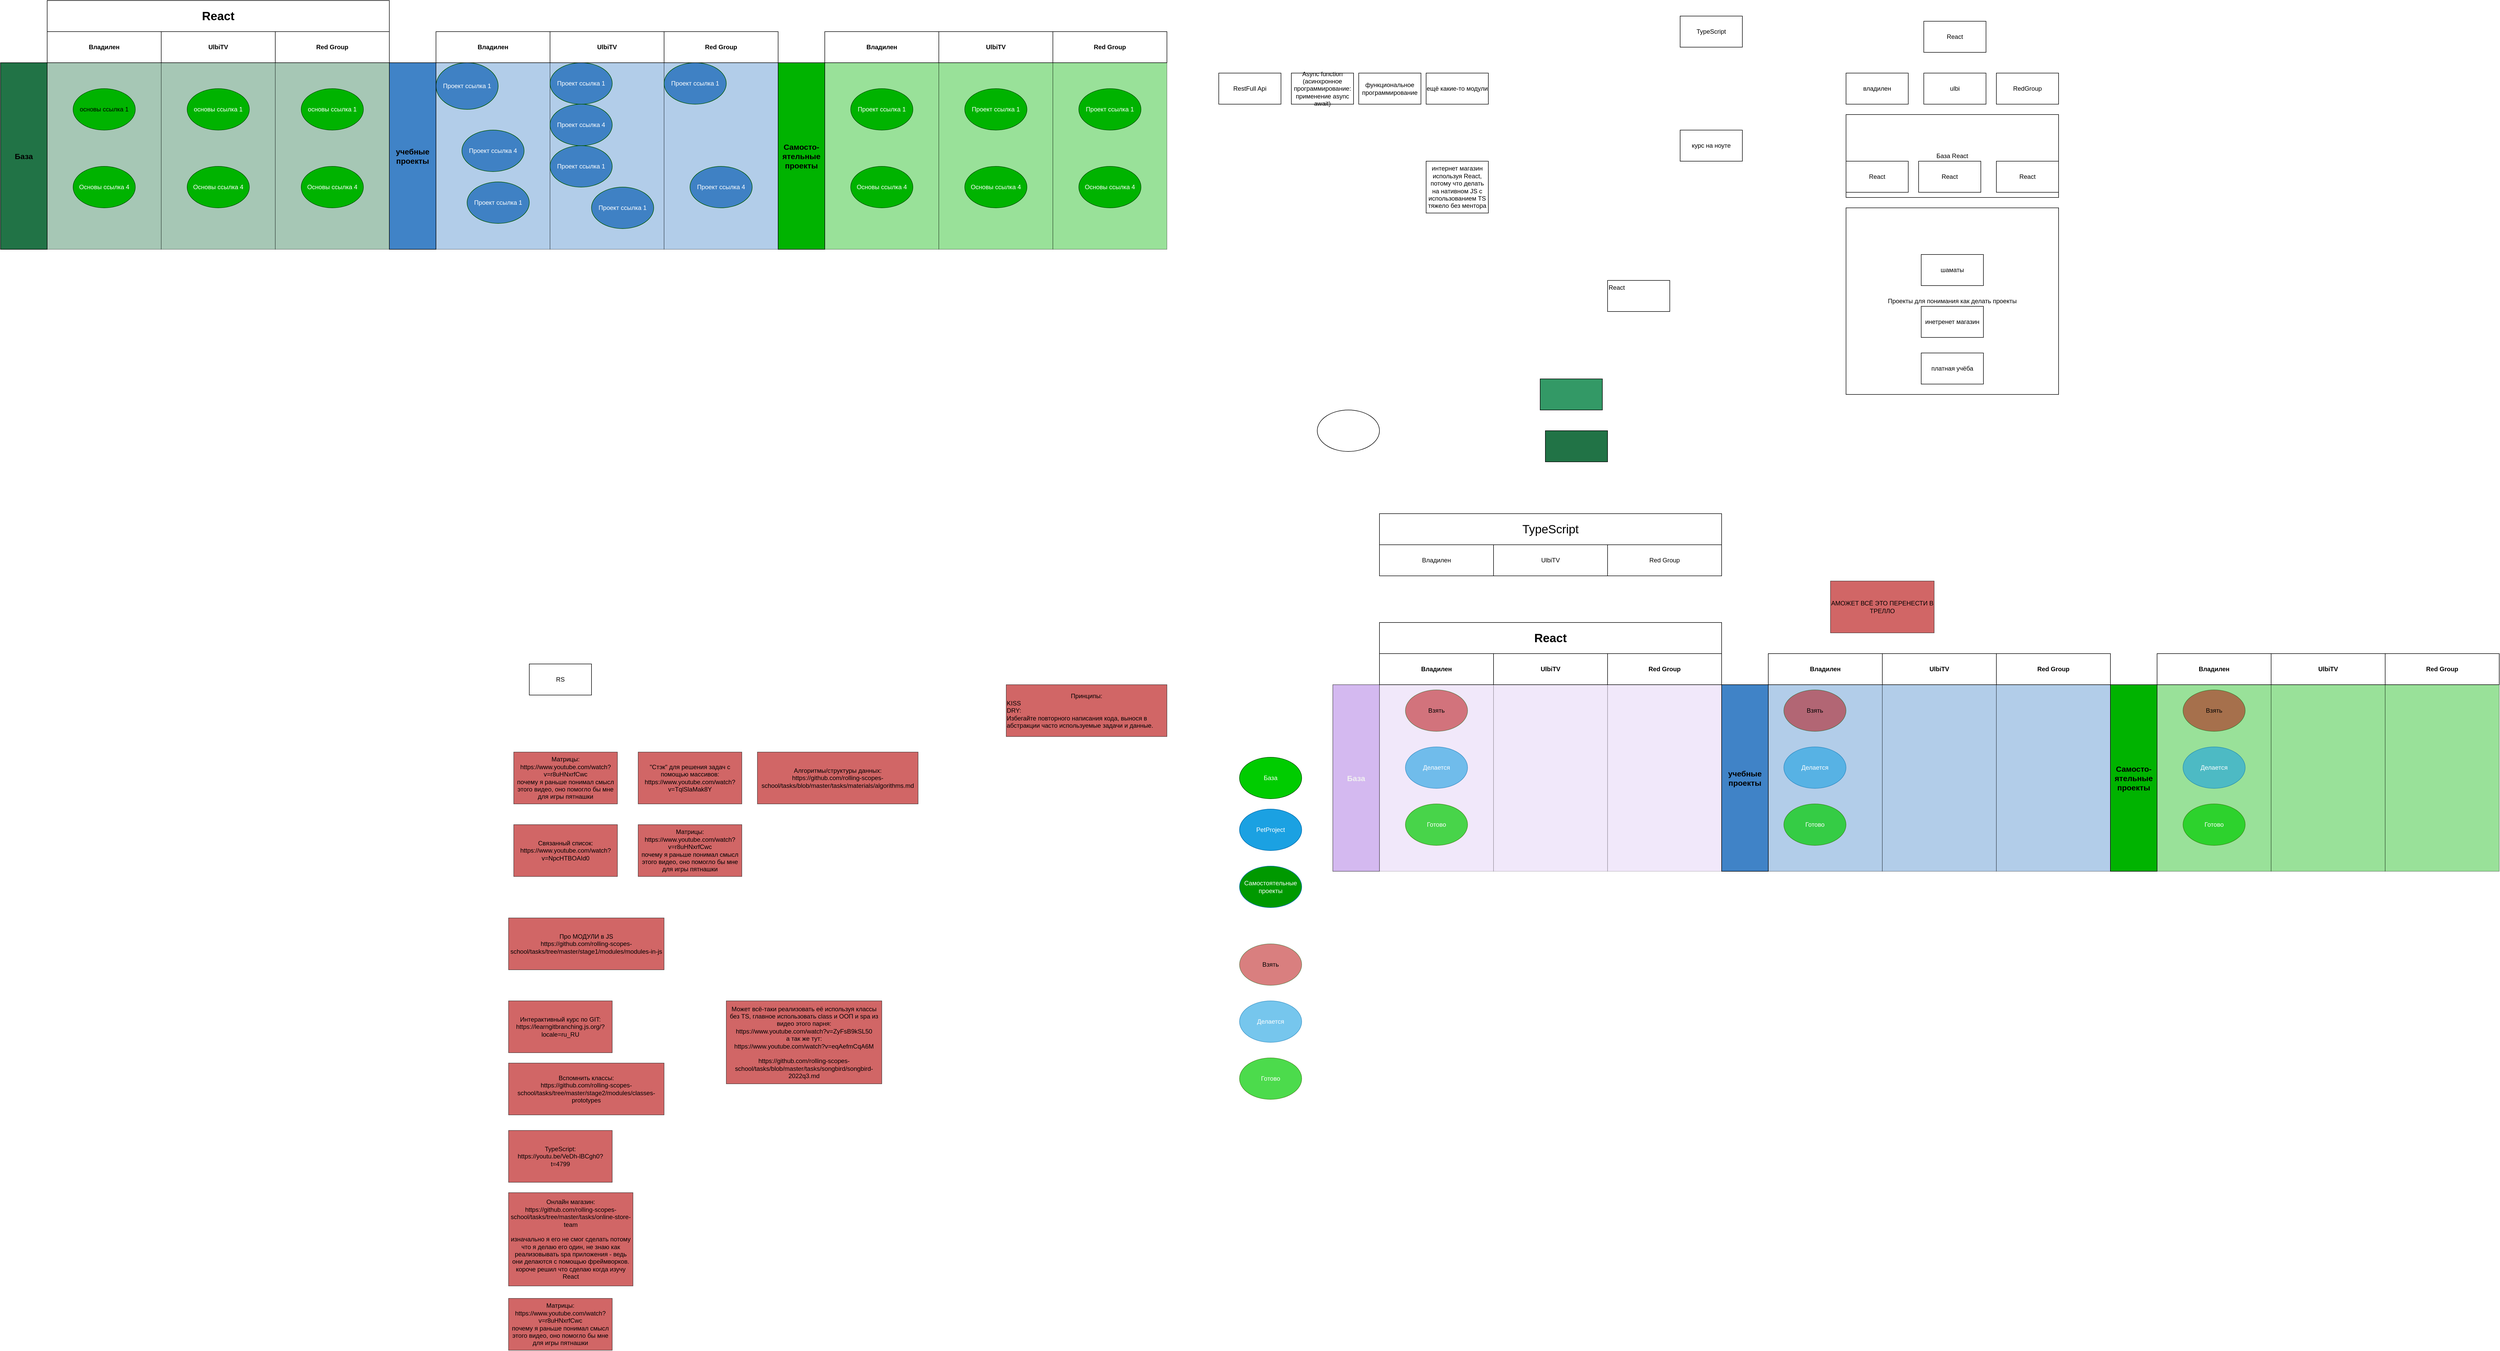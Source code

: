 <mxfile version="20.8.5" type="github">
  <diagram id="W9Xt5XEyKN8XwIll5JyS" name="Страница 1">
    <mxGraphModel dx="4987" dy="611" grid="1" gridSize="10" guides="1" tooltips="1" connect="1" arrows="1" fold="1" page="1" pageScale="1" pageWidth="1920" pageHeight="1200" math="0" shadow="0">
      <root>
        <mxCell id="0" />
        <mxCell id="1" parent="0" />
        <mxCell id="x8_QpwaPXt0khP7ydsKo-22" value="Проекты для понимания как делать проекты" style="rounded=0;whiteSpace=wrap;html=1;" parent="1" vertex="1">
          <mxGeometry x="1250" y="460" width="410" height="360" as="geometry" />
        </mxCell>
        <mxCell id="x8_QpwaPXt0khP7ydsKo-19" value="База React" style="rounded=0;whiteSpace=wrap;html=1;" parent="1" vertex="1">
          <mxGeometry x="1250" y="280" width="410" height="160" as="geometry" />
        </mxCell>
        <mxCell id="x8_QpwaPXt0khP7ydsKo-1" value="RS" style="rounded=0;whiteSpace=wrap;html=1;" parent="1" vertex="1">
          <mxGeometry x="-1290" y="1340" width="120" height="60" as="geometry" />
        </mxCell>
        <mxCell id="x8_QpwaPXt0khP7ydsKo-2" value="TypeScript" style="rounded=0;whiteSpace=wrap;html=1;" parent="1" vertex="1">
          <mxGeometry x="930" y="90" width="120" height="60" as="geometry" />
        </mxCell>
        <mxCell id="x8_QpwaPXt0khP7ydsKo-5" value="React" style="rounded=0;whiteSpace=wrap;html=1;" parent="1" vertex="1">
          <mxGeometry x="1400" y="100" width="120" height="60" as="geometry" />
        </mxCell>
        <mxCell id="x8_QpwaPXt0khP7ydsKo-6" value="ещё какие-то модули" style="rounded=0;whiteSpace=wrap;html=1;" parent="1" vertex="1">
          <mxGeometry x="440" y="200" width="120" height="60" as="geometry" />
        </mxCell>
        <mxCell id="x8_QpwaPXt0khP7ydsKo-7" value="курс на ноуте" style="rounded=0;whiteSpace=wrap;html=1;" parent="1" vertex="1">
          <mxGeometry x="930" y="310" width="120" height="60" as="geometry" />
        </mxCell>
        <mxCell id="x8_QpwaPXt0khP7ydsKo-8" value="владилен" style="rounded=0;whiteSpace=wrap;html=1;" parent="1" vertex="1">
          <mxGeometry x="1250" y="200" width="120" height="60" as="geometry" />
        </mxCell>
        <mxCell id="x8_QpwaPXt0khP7ydsKo-9" value="RedGroup" style="rounded=0;whiteSpace=wrap;html=1;" parent="1" vertex="1">
          <mxGeometry x="1540" y="200" width="120" height="60" as="geometry" />
        </mxCell>
        <mxCell id="x8_QpwaPXt0khP7ydsKo-10" value="ulbi" style="rounded=0;whiteSpace=wrap;html=1;" parent="1" vertex="1">
          <mxGeometry x="1400" y="200" width="120" height="60" as="geometry" />
        </mxCell>
        <mxCell id="x8_QpwaPXt0khP7ydsKo-11" value="React" style="rounded=0;whiteSpace=wrap;html=1;" parent="1" vertex="1">
          <mxGeometry x="1250" y="370" width="120" height="60" as="geometry" />
        </mxCell>
        <mxCell id="x8_QpwaPXt0khP7ydsKo-12" value="шаматы" style="rounded=0;whiteSpace=wrap;html=1;" parent="1" vertex="1">
          <mxGeometry x="1395" y="550" width="120" height="60" as="geometry" />
        </mxCell>
        <mxCell id="x8_QpwaPXt0khP7ydsKo-13" value="инетренет магазин" style="rounded=0;whiteSpace=wrap;html=1;" parent="1" vertex="1">
          <mxGeometry x="1395" y="650" width="120" height="60" as="geometry" />
        </mxCell>
        <mxCell id="x8_QpwaPXt0khP7ydsKo-14" value="платная учёба" style="rounded=0;whiteSpace=wrap;html=1;" parent="1" vertex="1">
          <mxGeometry x="1395" y="740" width="120" height="60" as="geometry" />
        </mxCell>
        <mxCell id="x8_QpwaPXt0khP7ydsKo-15" value="интернет магазин используя React, потому что делать на нативном JS с использованием TS тяжело без ментора" style="rounded=0;whiteSpace=wrap;html=1;" parent="1" vertex="1">
          <mxGeometry x="440" y="370" width="120" height="100" as="geometry" />
        </mxCell>
        <mxCell id="x8_QpwaPXt0khP7ydsKo-16" value="функциональное программирование" style="rounded=0;whiteSpace=wrap;html=1;" parent="1" vertex="1">
          <mxGeometry x="310" y="200" width="120" height="60" as="geometry" />
        </mxCell>
        <mxCell id="x8_QpwaPXt0khP7ydsKo-17" value="Async function (асинхронное программирование: применение async await)" style="rounded=0;whiteSpace=wrap;html=1;" parent="1" vertex="1">
          <mxGeometry x="180" y="200" width="120" height="60" as="geometry" />
        </mxCell>
        <mxCell id="x8_QpwaPXt0khP7ydsKo-18" value="RestFull Api" style="rounded=0;whiteSpace=wrap;html=1;" parent="1" vertex="1">
          <mxGeometry x="40" y="200" width="120" height="60" as="geometry" />
        </mxCell>
        <mxCell id="x8_QpwaPXt0khP7ydsKo-20" value="React" style="rounded=0;whiteSpace=wrap;html=1;" parent="1" vertex="1">
          <mxGeometry x="1390" y="370" width="120" height="60" as="geometry" />
        </mxCell>
        <mxCell id="x8_QpwaPXt0khP7ydsKo-21" value="React" style="rounded=0;whiteSpace=wrap;html=1;" parent="1" vertex="1">
          <mxGeometry x="1540" y="370" width="120" height="60" as="geometry" />
        </mxCell>
        <mxCell id="f_NXWCdZ8Viwp93blawl-1" value="Самостоятельные проекты" style="ellipse;whiteSpace=wrap;html=1;fillColor=#009900;fontColor=#ffffff;strokeColor=#006EAF;rounded=0;" parent="1" vertex="1">
          <mxGeometry x="80" y="1730" width="120" height="80" as="geometry" />
        </mxCell>
        <mxCell id="f_NXWCdZ8Viwp93blawl-2" value="" style="ellipse;whiteSpace=wrap;html=1;rounded=0;" parent="1" vertex="1">
          <mxGeometry x="230" y="850" width="120" height="80" as="geometry" />
        </mxCell>
        <mxCell id="f_NXWCdZ8Viwp93blawl-3" value="База" style="ellipse;whiteSpace=wrap;html=1;fillColor=#00CC00;strokeColor=#005700;fontColor=#ffffff;rounded=0;" parent="1" vertex="1">
          <mxGeometry x="80" y="1520" width="120" height="80" as="geometry" />
        </mxCell>
        <mxCell id="f_NXWCdZ8Viwp93blawl-4" value="PetProject" style="ellipse;whiteSpace=wrap;html=1;fillColor=#1ba1e2;strokeColor=#006EAF;fontColor=#ffffff;rounded=0;" parent="1" vertex="1">
          <mxGeometry x="80" y="1620" width="120" height="80" as="geometry" />
        </mxCell>
        <mxCell id="f_NXWCdZ8Viwp93blawl-9" value="React" style="rounded=0;whiteSpace=wrap;html=1;align=left;verticalAlign=top;" parent="1" vertex="1">
          <mxGeometry x="790" y="600" width="120" height="60" as="geometry" />
        </mxCell>
        <mxCell id="f_NXWCdZ8Viwp93blawl-10" value="" style="rounded=0;whiteSpace=wrap;html=1;fillColor=#217346;" parent="1" vertex="1">
          <mxGeometry x="670" y="890" width="120" height="60" as="geometry" />
        </mxCell>
        <mxCell id="f_NXWCdZ8Viwp93blawl-11" value="" style="rounded=0;whiteSpace=wrap;html=1;fillColor=#B88AE6;opacity=20;fontColor=#F0F0F0;fillStyle=auto;" parent="1" vertex="1">
          <mxGeometry x="350" y="1380" width="220" height="360" as="geometry" />
        </mxCell>
        <mxCell id="f_NXWCdZ8Viwp93blawl-18" value="" style="rounded=0;whiteSpace=wrap;html=1;fillColor=#339966;" parent="1" vertex="1">
          <mxGeometry x="660" y="790" width="120" height="60" as="geometry" />
        </mxCell>
        <mxCell id="f_NXWCdZ8Viwp93blawl-19" value="База" style="rounded=0;whiteSpace=wrap;html=1;horizontal=1;labelPosition=center;verticalLabelPosition=middle;align=center;verticalAlign=middle;fontSize=15;fillColor=#B88AE6;fontStyle=1;fontColor=#F0F0F0;fillStyle=auto;opacity=60;" parent="1" vertex="1">
          <mxGeometry x="260" y="1380" width="90" height="360" as="geometry" />
        </mxCell>
        <mxCell id="f_NXWCdZ8Viwp93blawl-20" value="Владилен" style="rounded=0;whiteSpace=wrap;html=1;align=center;verticalAlign=middle;fontStyle=1;" parent="1" vertex="1">
          <mxGeometry x="350" y="1320" width="220" height="60" as="geometry" />
        </mxCell>
        <mxCell id="f_NXWCdZ8Viwp93blawl-21" value="" style="rounded=0;whiteSpace=wrap;html=1;fillColor=#B88AE6;opacity=20;fontColor=#F0F0F0;fillStyle=auto;" parent="1" vertex="1">
          <mxGeometry x="570" y="1380" width="220" height="360" as="geometry" />
        </mxCell>
        <mxCell id="f_NXWCdZ8Viwp93blawl-24" value="UlbiTV" style="rounded=0;whiteSpace=wrap;html=1;align=center;verticalAlign=middle;fontStyle=1;" parent="1" vertex="1">
          <mxGeometry x="570" y="1320" width="220" height="60" as="geometry" />
        </mxCell>
        <mxCell id="f_NXWCdZ8Viwp93blawl-25" value="" style="rounded=0;whiteSpace=wrap;html=1;fillColor=#B88AE6;opacity=20;fontColor=#F0F0F0;fillStyle=auto;" parent="1" vertex="1">
          <mxGeometry x="790" y="1380" width="220" height="360" as="geometry" />
        </mxCell>
        <mxCell id="f_NXWCdZ8Viwp93blawl-28" value="Red Group" style="rounded=0;whiteSpace=wrap;html=1;align=center;verticalAlign=middle;fontStyle=1;" parent="1" vertex="1">
          <mxGeometry x="790" y="1320" width="220" height="60" as="geometry" />
        </mxCell>
        <mxCell id="f_NXWCdZ8Viwp93blawl-29" value="React" style="rounded=0;whiteSpace=wrap;html=1;align=center;verticalAlign=middle;fontSize=23;fontStyle=1;" parent="1" vertex="1">
          <mxGeometry x="350" y="1260" width="660" height="60" as="geometry" />
        </mxCell>
        <mxCell id="f_NXWCdZ8Viwp93blawl-30" value="" style="rounded=0;whiteSpace=wrap;html=1;fillColor=#4083C7;opacity=40;" parent="1" vertex="1">
          <mxGeometry x="1100" y="1380" width="220" height="360" as="geometry" />
        </mxCell>
        <mxCell id="f_NXWCdZ8Viwp93blawl-33" value="учебные проекты" style="rounded=0;whiteSpace=wrap;html=1;horizontal=1;labelPosition=center;verticalLabelPosition=middle;align=center;verticalAlign=middle;fontSize=15;fillColor=#4083C7;fontStyle=1;" parent="1" vertex="1">
          <mxGeometry x="1010" y="1380" width="90" height="360" as="geometry" />
        </mxCell>
        <mxCell id="f_NXWCdZ8Viwp93blawl-34" value="" style="rounded=0;whiteSpace=wrap;html=1;fillColor=#4083C7;opacity=40;" parent="1" vertex="1">
          <mxGeometry x="1320" y="1380" width="220" height="360" as="geometry" />
        </mxCell>
        <mxCell id="f_NXWCdZ8Viwp93blawl-37" value="" style="rounded=0;whiteSpace=wrap;html=1;fillColor=#4083C7;opacity=40;" parent="1" vertex="1">
          <mxGeometry x="1540" y="1380" width="220" height="360" as="geometry" />
        </mxCell>
        <mxCell id="f_NXWCdZ8Viwp93blawl-40" value="" style="rounded=0;whiteSpace=wrap;html=1;fillColor=#00B300;opacity=40;movable=1;resizable=1;rotatable=1;deletable=1;editable=1;connectable=1;glass=0;shadow=0;" parent="1" vertex="1">
          <mxGeometry x="1850" y="1380" width="220" height="360" as="geometry" />
        </mxCell>
        <mxCell id="f_NXWCdZ8Viwp93blawl-43" value="Самосто-ятельные проекты" style="rounded=0;whiteSpace=wrap;html=1;horizontal=1;labelPosition=center;verticalLabelPosition=middle;align=center;verticalAlign=middle;fontSize=15;fillColor=#00B300;movable=1;resizable=1;rotatable=1;deletable=1;editable=1;connectable=1;fontStyle=1;" parent="1" vertex="1">
          <mxGeometry x="1760" y="1380" width="90" height="360" as="geometry" />
        </mxCell>
        <mxCell id="f_NXWCdZ8Viwp93blawl-44" value="" style="rounded=0;whiteSpace=wrap;html=1;fillColor=#00B300;opacity=40;movable=1;resizable=1;rotatable=1;deletable=1;editable=1;connectable=1;glass=0;shadow=0;" parent="1" vertex="1">
          <mxGeometry x="2070" y="1380" width="220" height="360" as="geometry" />
        </mxCell>
        <mxCell id="f_NXWCdZ8Viwp93blawl-47" value="" style="rounded=0;whiteSpace=wrap;html=1;fillColor=#00B300;opacity=40;movable=1;resizable=1;rotatable=1;deletable=1;editable=1;connectable=1;glass=0;shadow=0;" parent="1" vertex="1">
          <mxGeometry x="2290" y="1380" width="220" height="360" as="geometry" />
        </mxCell>
        <mxCell id="f_NXWCdZ8Viwp93blawl-50" value="Владилен" style="rounded=0;whiteSpace=wrap;html=1;align=center;verticalAlign=middle;" parent="1" vertex="1">
          <mxGeometry x="350" y="1110" width="220" height="60" as="geometry" />
        </mxCell>
        <mxCell id="f_NXWCdZ8Viwp93blawl-51" value="UlbiTV" style="rounded=0;whiteSpace=wrap;html=1;align=center;verticalAlign=middle;" parent="1" vertex="1">
          <mxGeometry x="570" y="1110" width="220" height="60" as="geometry" />
        </mxCell>
        <mxCell id="f_NXWCdZ8Viwp93blawl-52" value="Red Group" style="rounded=0;whiteSpace=wrap;html=1;align=center;verticalAlign=middle;" parent="1" vertex="1">
          <mxGeometry x="790" y="1110" width="220" height="60" as="geometry" />
        </mxCell>
        <mxCell id="f_NXWCdZ8Viwp93blawl-53" value="TypeScript" style="rounded=0;whiteSpace=wrap;html=1;align=center;verticalAlign=middle;fontSize=23;" parent="1" vertex="1">
          <mxGeometry x="350" y="1050" width="660" height="60" as="geometry" />
        </mxCell>
        <mxCell id="f_NXWCdZ8Viwp93blawl-59" value="Владилен" style="rounded=0;whiteSpace=wrap;html=1;align=center;verticalAlign=middle;fontStyle=1;" parent="1" vertex="1">
          <mxGeometry x="1100" y="1320" width="220" height="60" as="geometry" />
        </mxCell>
        <mxCell id="f_NXWCdZ8Viwp93blawl-60" value="UlbiTV" style="rounded=0;whiteSpace=wrap;html=1;align=center;verticalAlign=middle;fontStyle=1;" parent="1" vertex="1">
          <mxGeometry x="1320" y="1320" width="220" height="60" as="geometry" />
        </mxCell>
        <mxCell id="f_NXWCdZ8Viwp93blawl-61" value="Red Group" style="rounded=0;whiteSpace=wrap;html=1;align=center;verticalAlign=middle;fontStyle=1;" parent="1" vertex="1">
          <mxGeometry x="1540" y="1320" width="220" height="60" as="geometry" />
        </mxCell>
        <mxCell id="f_NXWCdZ8Viwp93blawl-62" value="Владилен" style="rounded=0;whiteSpace=wrap;html=1;align=center;verticalAlign=middle;fontStyle=1;" parent="1" vertex="1">
          <mxGeometry x="1850" y="1320" width="220" height="60" as="geometry" />
        </mxCell>
        <mxCell id="f_NXWCdZ8Viwp93blawl-63" value="UlbiTV" style="rounded=0;whiteSpace=wrap;html=1;align=center;verticalAlign=middle;fontStyle=1;" parent="1" vertex="1">
          <mxGeometry x="2070" y="1320" width="220" height="60" as="geometry" />
        </mxCell>
        <mxCell id="f_NXWCdZ8Viwp93blawl-64" value="Red Group" style="rounded=0;whiteSpace=wrap;html=1;align=center;verticalAlign=middle;fontStyle=1;" parent="1" vertex="1">
          <mxGeometry x="2290" y="1320" width="220" height="60" as="geometry" />
        </mxCell>
        <mxCell id="f_NXWCdZ8Viwp93blawl-65" value="" style="rounded=0;whiteSpace=wrap;html=1;fillColor=#217346;opacity=40;" parent="1" vertex="1">
          <mxGeometry x="-2220" y="180" width="220" height="360" as="geometry" />
        </mxCell>
        <mxCell id="f_NXWCdZ8Viwp93blawl-66" value="основы ссылка 1" style="ellipse;whiteSpace=wrap;html=1;fillColor=#00B300;strokeColor=#005700;fontColor=default;labelBackgroundColor=none;labelBorderColor=none;rounded=0;" parent="1" vertex="1">
          <mxGeometry x="-2170" y="230" width="120" height="80" as="geometry" />
        </mxCell>
        <mxCell id="f_NXWCdZ8Viwp93blawl-67" value="Основы ссылка 4" style="ellipse;whiteSpace=wrap;html=1;fillColor=#00B300;strokeColor=#005700;fontColor=#ffffff;rounded=0;" parent="1" vertex="1">
          <mxGeometry x="-2170" y="380" width="120" height="80" as="geometry" />
        </mxCell>
        <mxCell id="f_NXWCdZ8Viwp93blawl-68" value="База" style="rounded=0;whiteSpace=wrap;html=1;horizontal=1;labelPosition=center;verticalLabelPosition=middle;align=center;verticalAlign=middle;fontSize=15;fillColor=#217346;fontStyle=1;" parent="1" vertex="1">
          <mxGeometry x="-2310" y="180" width="90" height="360" as="geometry" />
        </mxCell>
        <mxCell id="f_NXWCdZ8Viwp93blawl-69" value="Владилен" style="rounded=0;whiteSpace=wrap;html=1;align=center;verticalAlign=middle;fontStyle=1;" parent="1" vertex="1">
          <mxGeometry x="-2220" y="120" width="220" height="60" as="geometry" />
        </mxCell>
        <mxCell id="f_NXWCdZ8Viwp93blawl-70" value="" style="rounded=0;whiteSpace=wrap;html=1;fillColor=#217346;opacity=40;" parent="1" vertex="1">
          <mxGeometry x="-2000" y="180" width="220" height="360" as="geometry" />
        </mxCell>
        <mxCell id="f_NXWCdZ8Viwp93blawl-71" value="основы ссылка 1" style="ellipse;whiteSpace=wrap;html=1;fillColor=#00B300;strokeColor=#005700;fontColor=#ffffff;rounded=0;" parent="1" vertex="1">
          <mxGeometry x="-1950" y="230" width="120" height="80" as="geometry" />
        </mxCell>
        <mxCell id="f_NXWCdZ8Viwp93blawl-72" value="Основы ссылка 4" style="ellipse;whiteSpace=wrap;html=1;fillColor=#00B300;strokeColor=#005700;fontColor=#ffffff;rounded=0;" parent="1" vertex="1">
          <mxGeometry x="-1950" y="380" width="120" height="80" as="geometry" />
        </mxCell>
        <mxCell id="f_NXWCdZ8Viwp93blawl-73" value="UlbiTV" style="rounded=0;whiteSpace=wrap;html=1;align=center;verticalAlign=middle;fontStyle=1;" parent="1" vertex="1">
          <mxGeometry x="-2000" y="120" width="220" height="60" as="geometry" />
        </mxCell>
        <mxCell id="f_NXWCdZ8Viwp93blawl-74" value="" style="rounded=0;whiteSpace=wrap;html=1;fillColor=#217346;opacity=40;" parent="1" vertex="1">
          <mxGeometry x="-1780" y="180" width="220" height="360" as="geometry" />
        </mxCell>
        <mxCell id="f_NXWCdZ8Viwp93blawl-75" value="основы ссылка 1" style="ellipse;whiteSpace=wrap;html=1;fillColor=#00B300;strokeColor=#005700;fontColor=#ffffff;rounded=0;" parent="1" vertex="1">
          <mxGeometry x="-1730" y="230" width="120" height="80" as="geometry" />
        </mxCell>
        <mxCell id="f_NXWCdZ8Viwp93blawl-76" value="Основы ссылка 4" style="ellipse;whiteSpace=wrap;html=1;fillColor=#00B300;strokeColor=#005700;fontColor=#ffffff;rounded=0;" parent="1" vertex="1">
          <mxGeometry x="-1730" y="380" width="120" height="80" as="geometry" />
        </mxCell>
        <mxCell id="f_NXWCdZ8Viwp93blawl-77" value="Red Group" style="rounded=0;whiteSpace=wrap;html=1;align=center;verticalAlign=middle;fontStyle=1;" parent="1" vertex="1">
          <mxGeometry x="-1780" y="120" width="220" height="60" as="geometry" />
        </mxCell>
        <mxCell id="f_NXWCdZ8Viwp93blawl-78" value="React" style="rounded=0;whiteSpace=wrap;html=1;align=center;verticalAlign=middle;fontSize=23;fontStyle=1;" parent="1" vertex="1">
          <mxGeometry x="-2220" y="60" width="660" height="60" as="geometry" />
        </mxCell>
        <mxCell id="f_NXWCdZ8Viwp93blawl-79" value="" style="rounded=0;whiteSpace=wrap;html=1;fillColor=#4083C7;opacity=40;" parent="1" vertex="1">
          <mxGeometry x="-1470" y="180" width="220" height="360" as="geometry" />
        </mxCell>
        <mxCell id="f_NXWCdZ8Viwp93blawl-80" value="Проект ссылка 1" style="ellipse;whiteSpace=wrap;html=1;fillColor=#3F81C4;strokeColor=#005700;fontColor=#ffffff;rounded=0;" parent="1" vertex="1">
          <mxGeometry x="-1470" y="180" width="120" height="90" as="geometry" />
        </mxCell>
        <mxCell id="f_NXWCdZ8Viwp93blawl-81" value="Проект&amp;nbsp;ссылка 4" style="ellipse;whiteSpace=wrap;html=1;fillColor=#3F81C4;strokeColor=#005700;fontColor=#ffffff;rounded=0;" parent="1" vertex="1">
          <mxGeometry x="-1420" y="310" width="120" height="80" as="geometry" />
        </mxCell>
        <mxCell id="f_NXWCdZ8Viwp93blawl-82" value="учебные проекты" style="rounded=0;whiteSpace=wrap;html=1;horizontal=1;labelPosition=center;verticalLabelPosition=middle;align=center;verticalAlign=middle;fontSize=15;fillColor=#4083C7;fontStyle=1;" parent="1" vertex="1">
          <mxGeometry x="-1560" y="180" width="90" height="360" as="geometry" />
        </mxCell>
        <mxCell id="f_NXWCdZ8Viwp93blawl-83" value="" style="rounded=0;whiteSpace=wrap;html=1;fillColor=#4083C7;opacity=40;" parent="1" vertex="1">
          <mxGeometry x="-1250" y="180" width="220" height="360" as="geometry" />
        </mxCell>
        <mxCell id="f_NXWCdZ8Viwp93blawl-84" value="Проект&amp;nbsp;ссылка 1" style="ellipse;whiteSpace=wrap;html=1;fillColor=#3F81C4;strokeColor=#005700;fontColor=#ffffff;rounded=0;" parent="1" vertex="1">
          <mxGeometry x="-1250" y="180" width="120" height="80" as="geometry" />
        </mxCell>
        <mxCell id="f_NXWCdZ8Viwp93blawl-85" value="Проект&amp;nbsp;ссылка 4" style="ellipse;whiteSpace=wrap;html=1;fillColor=#3F81C4;strokeColor=#005700;fontColor=#ffffff;rounded=0;" parent="1" vertex="1">
          <mxGeometry x="-1250" y="260" width="120" height="80" as="geometry" />
        </mxCell>
        <mxCell id="f_NXWCdZ8Viwp93blawl-86" value="" style="rounded=0;whiteSpace=wrap;html=1;fillColor=#4083C7;opacity=40;" parent="1" vertex="1">
          <mxGeometry x="-1030" y="180" width="220" height="360" as="geometry" />
        </mxCell>
        <mxCell id="f_NXWCdZ8Viwp93blawl-87" value="Проект&amp;nbsp;ссылка 1" style="ellipse;whiteSpace=wrap;html=1;fillColor=#3F81C4;strokeColor=#005700;fontColor=#ffffff;rounded=0;" parent="1" vertex="1">
          <mxGeometry x="-1030" y="180" width="120" height="80" as="geometry" />
        </mxCell>
        <mxCell id="f_NXWCdZ8Viwp93blawl-88" value="Проект&amp;nbsp;ссылка 4" style="ellipse;whiteSpace=wrap;html=1;fillColor=#3F81C4;strokeColor=#005700;fontColor=#ffffff;rounded=0;" parent="1" vertex="1">
          <mxGeometry x="-980" y="380" width="120" height="80" as="geometry" />
        </mxCell>
        <mxCell id="f_NXWCdZ8Viwp93blawl-89" value="" style="rounded=0;whiteSpace=wrap;html=1;fillColor=#00B300;opacity=40;movable=1;resizable=1;rotatable=1;deletable=1;editable=1;connectable=1;glass=0;shadow=0;" parent="1" vertex="1">
          <mxGeometry x="-720" y="180" width="220" height="360" as="geometry" />
        </mxCell>
        <mxCell id="f_NXWCdZ8Viwp93blawl-90" value="Проект ссылка 1" style="ellipse;whiteSpace=wrap;html=1;fillColor=#00B300;strokeColor=#005700;fontColor=#ffffff;movable=1;resizable=1;rotatable=1;deletable=1;editable=1;connectable=1;rounded=0;" parent="1" vertex="1">
          <mxGeometry x="-670" y="230" width="120" height="80" as="geometry" />
        </mxCell>
        <mxCell id="f_NXWCdZ8Viwp93blawl-91" value="Основы ссылка 4" style="ellipse;whiteSpace=wrap;html=1;fillColor=#00B300;strokeColor=#005700;fontColor=#ffffff;movable=1;resizable=1;rotatable=1;deletable=1;editable=1;connectable=1;rounded=0;" parent="1" vertex="1">
          <mxGeometry x="-670" y="380" width="120" height="80" as="geometry" />
        </mxCell>
        <mxCell id="f_NXWCdZ8Viwp93blawl-92" value="Самосто-ятельные проекты" style="rounded=0;whiteSpace=wrap;html=1;horizontal=1;labelPosition=center;verticalLabelPosition=middle;align=center;verticalAlign=middle;fontSize=15;fillColor=#00B300;movable=1;resizable=1;rotatable=1;deletable=1;editable=1;connectable=1;fontStyle=1;" parent="1" vertex="1">
          <mxGeometry x="-810" y="180" width="90" height="360" as="geometry" />
        </mxCell>
        <mxCell id="f_NXWCdZ8Viwp93blawl-93" value="" style="rounded=0;whiteSpace=wrap;html=1;fillColor=#00B300;opacity=40;movable=1;resizable=1;rotatable=1;deletable=1;editable=1;connectable=1;glass=0;shadow=0;" parent="1" vertex="1">
          <mxGeometry x="-500" y="180" width="220" height="360" as="geometry" />
        </mxCell>
        <mxCell id="f_NXWCdZ8Viwp93blawl-94" value="Проект&amp;nbsp;ссылка 1" style="ellipse;whiteSpace=wrap;html=1;fillColor=#00B300;strokeColor=#005700;fontColor=#ffffff;movable=1;resizable=1;rotatable=1;deletable=1;editable=1;connectable=1;rounded=0;" parent="1" vertex="1">
          <mxGeometry x="-450" y="230" width="120" height="80" as="geometry" />
        </mxCell>
        <mxCell id="f_NXWCdZ8Viwp93blawl-95" value="Основы ссылка 4" style="ellipse;whiteSpace=wrap;html=1;fillColor=#00B300;strokeColor=#005700;fontColor=#ffffff;movable=1;resizable=1;rotatable=1;deletable=1;editable=1;connectable=1;rounded=0;" parent="1" vertex="1">
          <mxGeometry x="-450" y="380" width="120" height="80" as="geometry" />
        </mxCell>
        <mxCell id="f_NXWCdZ8Viwp93blawl-96" value="" style="rounded=0;whiteSpace=wrap;html=1;fillColor=#00B300;opacity=40;movable=1;resizable=1;rotatable=1;deletable=1;editable=1;connectable=1;glass=0;shadow=0;" parent="1" vertex="1">
          <mxGeometry x="-280" y="180" width="220" height="360" as="geometry" />
        </mxCell>
        <mxCell id="f_NXWCdZ8Viwp93blawl-97" value="Проект&amp;nbsp;ссылка 1" style="ellipse;whiteSpace=wrap;html=1;fillColor=#00B300;strokeColor=#005700;fontColor=#ffffff;movable=1;resizable=1;rotatable=1;deletable=1;editable=1;connectable=1;rounded=0;" parent="1" vertex="1">
          <mxGeometry x="-230" y="230" width="120" height="80" as="geometry" />
        </mxCell>
        <mxCell id="f_NXWCdZ8Viwp93blawl-98" value="Основы ссылка 4" style="ellipse;whiteSpace=wrap;html=1;fillColor=#00B300;strokeColor=#005700;fontColor=#ffffff;movable=1;resizable=1;rotatable=1;deletable=1;editable=1;connectable=1;rounded=0;" parent="1" vertex="1">
          <mxGeometry x="-230" y="380" width="120" height="80" as="geometry" />
        </mxCell>
        <mxCell id="f_NXWCdZ8Viwp93blawl-99" value="Проект ссылка 1" style="ellipse;whiteSpace=wrap;html=1;fillColor=#3F81C4;strokeColor=#005700;fontColor=#ffffff;rounded=0;" parent="1" vertex="1">
          <mxGeometry x="-1410" y="410" width="120" height="80" as="geometry" />
        </mxCell>
        <mxCell id="f_NXWCdZ8Viwp93blawl-100" value="Проект&amp;nbsp;ссылка 1" style="ellipse;whiteSpace=wrap;html=1;fillColor=#3F81C4;strokeColor=#005700;fontColor=#ffffff;rounded=0;" parent="1" vertex="1">
          <mxGeometry x="-1250" y="340" width="120" height="80" as="geometry" />
        </mxCell>
        <mxCell id="f_NXWCdZ8Viwp93blawl-101" value="Проект&amp;nbsp;ссылка 1" style="ellipse;whiteSpace=wrap;html=1;fillColor=#3F81C4;strokeColor=#005700;fontColor=#ffffff;rounded=0;" parent="1" vertex="1">
          <mxGeometry x="-1170" y="420" width="120" height="80" as="geometry" />
        </mxCell>
        <mxCell id="f_NXWCdZ8Viwp93blawl-102" value="Владилен" style="rounded=0;whiteSpace=wrap;html=1;align=center;verticalAlign=middle;fontStyle=1;" parent="1" vertex="1">
          <mxGeometry x="-1470" y="120" width="220" height="60" as="geometry" />
        </mxCell>
        <mxCell id="f_NXWCdZ8Viwp93blawl-103" value="UlbiTV" style="rounded=0;whiteSpace=wrap;html=1;align=center;verticalAlign=middle;fontStyle=1;" parent="1" vertex="1">
          <mxGeometry x="-1250" y="120" width="220" height="60" as="geometry" />
        </mxCell>
        <mxCell id="f_NXWCdZ8Viwp93blawl-104" value="Red Group" style="rounded=0;whiteSpace=wrap;html=1;align=center;verticalAlign=middle;fontStyle=1;" parent="1" vertex="1">
          <mxGeometry x="-1030" y="120" width="220" height="60" as="geometry" />
        </mxCell>
        <mxCell id="f_NXWCdZ8Viwp93blawl-105" value="Владилен" style="rounded=0;whiteSpace=wrap;html=1;align=center;verticalAlign=middle;fontStyle=1;" parent="1" vertex="1">
          <mxGeometry x="-720" y="120" width="220" height="60" as="geometry" />
        </mxCell>
        <mxCell id="f_NXWCdZ8Viwp93blawl-106" value="UlbiTV" style="rounded=0;whiteSpace=wrap;html=1;align=center;verticalAlign=middle;fontStyle=1;" parent="1" vertex="1">
          <mxGeometry x="-500" y="120" width="220" height="60" as="geometry" />
        </mxCell>
        <mxCell id="f_NXWCdZ8Viwp93blawl-107" value="Red Group" style="rounded=0;whiteSpace=wrap;html=1;align=center;verticalAlign=middle;fontStyle=1;" parent="1" vertex="1">
          <mxGeometry x="-280" y="120" width="220" height="60" as="geometry" />
        </mxCell>
        <mxCell id="f_NXWCdZ8Viwp93blawl-108" value="Взять" style="ellipse;whiteSpace=wrap;html=1;fillColor=#B30000;strokeColor=#005700;fontColor=default;labelBackgroundColor=none;labelBorderColor=none;rounded=0;opacity=50;" parent="1" vertex="1">
          <mxGeometry x="80" y="1880" width="120" height="80" as="geometry" />
        </mxCell>
        <mxCell id="f_NXWCdZ8Viwp93blawl-109" value="Делается" style="ellipse;whiteSpace=wrap;html=1;fillColor=#1ba1e2;strokeColor=#006EAF;fontColor=#ffffff;labelBackgroundColor=none;labelBorderColor=none;rounded=0;opacity=60;" parent="1" vertex="1">
          <mxGeometry x="80" y="1990" width="120" height="80" as="geometry" />
        </mxCell>
        <mxCell id="f_NXWCdZ8Viwp93blawl-110" value="Готово" style="ellipse;whiteSpace=wrap;html=1;fillColor=#00CC00;strokeColor=#2D7600;fontColor=#ffffff;labelBackgroundColor=none;labelBorderColor=none;rounded=0;opacity=70;" parent="1" vertex="1">
          <mxGeometry x="80" y="2100" width="120" height="80" as="geometry" />
        </mxCell>
        <mxCell id="f_NXWCdZ8Viwp93blawl-111" value="Взять" style="ellipse;whiteSpace=wrap;html=1;fillColor=#B30000;strokeColor=#005700;fontColor=default;labelBackgroundColor=none;labelBorderColor=none;rounded=0;opacity=50;" parent="1" vertex="1">
          <mxGeometry x="400" y="1390" width="120" height="80" as="geometry" />
        </mxCell>
        <mxCell id="f_NXWCdZ8Viwp93blawl-112" value="Делается" style="ellipse;whiteSpace=wrap;html=1;fillColor=#1ba1e2;strokeColor=#006EAF;fontColor=#ffffff;labelBackgroundColor=none;labelBorderColor=none;rounded=0;opacity=60;" parent="1" vertex="1">
          <mxGeometry x="400" y="1500" width="120" height="80" as="geometry" />
        </mxCell>
        <mxCell id="f_NXWCdZ8Viwp93blawl-113" value="Готово" style="ellipse;whiteSpace=wrap;html=1;fillColor=#00CC00;strokeColor=#2D7600;fontColor=#ffffff;labelBackgroundColor=none;labelBorderColor=none;rounded=0;opacity=70;" parent="1" vertex="1">
          <mxGeometry x="400" y="1610" width="120" height="80" as="geometry" />
        </mxCell>
        <mxCell id="f_NXWCdZ8Viwp93blawl-114" value="Взять" style="ellipse;whiteSpace=wrap;html=1;fillColor=#B30000;strokeColor=#005700;fontColor=default;labelBackgroundColor=none;labelBorderColor=none;rounded=0;opacity=50;" parent="1" vertex="1">
          <mxGeometry x="1130" y="1390" width="120" height="80" as="geometry" />
        </mxCell>
        <mxCell id="f_NXWCdZ8Viwp93blawl-115" value="Делается" style="ellipse;whiteSpace=wrap;html=1;fillColor=#1ba1e2;strokeColor=#006EAF;fontColor=#ffffff;labelBackgroundColor=none;labelBorderColor=none;rounded=0;opacity=60;" parent="1" vertex="1">
          <mxGeometry x="1130" y="1500" width="120" height="80" as="geometry" />
        </mxCell>
        <mxCell id="f_NXWCdZ8Viwp93blawl-116" value="Готово" style="ellipse;whiteSpace=wrap;html=1;fillColor=#00CC00;strokeColor=#2D7600;fontColor=#ffffff;labelBackgroundColor=none;labelBorderColor=none;rounded=0;opacity=70;" parent="1" vertex="1">
          <mxGeometry x="1130" y="1610" width="120" height="80" as="geometry" />
        </mxCell>
        <mxCell id="f_NXWCdZ8Viwp93blawl-117" value="Взять" style="ellipse;whiteSpace=wrap;html=1;fillColor=#B30000;strokeColor=#005700;fontColor=default;labelBackgroundColor=none;labelBorderColor=none;rounded=0;opacity=50;" parent="1" vertex="1">
          <mxGeometry x="1900" y="1390" width="120" height="80" as="geometry" />
        </mxCell>
        <mxCell id="f_NXWCdZ8Viwp93blawl-118" value="Делается" style="ellipse;whiteSpace=wrap;html=1;fillColor=#1ba1e2;strokeColor=#006EAF;fontColor=#ffffff;labelBackgroundColor=none;labelBorderColor=none;rounded=0;opacity=60;" parent="1" vertex="1">
          <mxGeometry x="1900" y="1500" width="120" height="80" as="geometry" />
        </mxCell>
        <mxCell id="f_NXWCdZ8Viwp93blawl-119" value="Готово" style="ellipse;whiteSpace=wrap;html=1;fillColor=#00CC00;strokeColor=#2D7600;fontColor=#ffffff;labelBackgroundColor=none;labelBorderColor=none;rounded=0;opacity=70;" parent="1" vertex="1">
          <mxGeometry x="1900" y="1610" width="120" height="80" as="geometry" />
        </mxCell>
        <mxCell id="nFTnmJ5Vt--6dLOJCMcH-2" value="Матрицы:&lt;br style=&quot;--tw-border-spacing-x: 0; --tw-border-spacing-y: 0; --tw-translate-x: 0; --tw-translate-y: 0; --tw-rotate: 0; --tw-skew-x: 0; --tw-skew-y: 0; --tw-scale-x: 1; --tw-scale-y: 1; --tw-pan-x: ; --tw-pan-y: ; --tw-pinch-zoom: ; --tw-scroll-snap-strictness: proximity; --tw-ordinal: ; --tw-slashed-zero: ; --tw-numeric-figure: ; --tw-numeric-spacing: ; --tw-numeric-fraction: ; --tw-ring-inset: ; --tw-ring-offset-width: 0px; --tw-ring-offset-color: #fff; --tw-ring-color: rgb(59 130 246 / 0.5); --tw-ring-offset-shadow: 0 0 #0000; --tw-ring-shadow: 0 0 #0000; --tw-shadow: 0 0 #0000; --tw-shadow-colored: 0 0 #0000; --tw-blur: ; --tw-brightness: ; --tw-contrast: ; --tw-grayscale: ; --tw-hue-rotate: ; --tw-invert: ; --tw-saturate: ; --tw-sepia: ; --tw-drop-shadow: ; --tw-backdrop-blur: ; --tw-backdrop-brightness: ; --tw-backdrop-contrast: ; --tw-backdrop-grayscale: ; --tw-backdrop-hue-rotate: ; --tw-backdrop-invert: ; --tw-backdrop-opacity: ; --tw-backdrop-saturate: ; --tw-backdrop-sepia: ;&quot;&gt;https://www.youtube.com/watch?v=r8uHNxrfCwc&lt;br&gt;почему я раньше понимал смысл этого видео, оно помогло бы мне для игры пятнашки" style="rounded=0;whiteSpace=wrap;html=1;fillColor=#B30000;opacity=60;" vertex="1" parent="1">
          <mxGeometry x="-1320" y="1510" width="200" height="100" as="geometry" />
        </mxCell>
        <mxCell id="nFTnmJ5Vt--6dLOJCMcH-3" value="&quot;Стэк&quot; для решения задач с помощью массивов:&lt;br style=&quot;--tw-border-spacing-x: 0; --tw-border-spacing-y: 0; --tw-translate-x: 0; --tw-translate-y: 0; --tw-rotate: 0; --tw-skew-x: 0; --tw-skew-y: 0; --tw-scale-x: 1; --tw-scale-y: 1; --tw-pan-x: ; --tw-pan-y: ; --tw-pinch-zoom: ; --tw-scroll-snap-strictness: proximity; --tw-ordinal: ; --tw-slashed-zero: ; --tw-numeric-figure: ; --tw-numeric-spacing: ; --tw-numeric-fraction: ; --tw-ring-inset: ; --tw-ring-offset-width: 0px; --tw-ring-offset-color: #fff; --tw-ring-color: rgb(59 130 246 / 0.5); --tw-ring-offset-shadow: 0 0 #0000; --tw-ring-shadow: 0 0 #0000; --tw-shadow: 0 0 #0000; --tw-shadow-colored: 0 0 #0000; --tw-blur: ; --tw-brightness: ; --tw-contrast: ; --tw-grayscale: ; --tw-hue-rotate: ; --tw-invert: ; --tw-saturate: ; --tw-sepia: ; --tw-drop-shadow: ; --tw-backdrop-blur: ; --tw-backdrop-brightness: ; --tw-backdrop-contrast: ; --tw-backdrop-grayscale: ; --tw-backdrop-hue-rotate: ; --tw-backdrop-invert: ; --tw-backdrop-opacity: ; --tw-backdrop-saturate: ; --tw-backdrop-sepia: ;&quot;&gt;https://www.youtube.com/watch?v=TqlSlaMak8Y" style="rounded=0;whiteSpace=wrap;html=1;fillColor=#B30000;opacity=60;" vertex="1" parent="1">
          <mxGeometry x="-1080" y="1510" width="200" height="100" as="geometry" />
        </mxCell>
        <mxCell id="nFTnmJ5Vt--6dLOJCMcH-4" value="Алгоритмы/структуры данных:&lt;br&gt;https://github.com/rolling-scopes-school/tasks/blob/master/tasks/materials/algorithms.md" style="rounded=0;whiteSpace=wrap;html=1;fillColor=#B30000;opacity=60;" vertex="1" parent="1">
          <mxGeometry x="-850" y="1510" width="310" height="100" as="geometry" />
        </mxCell>
        <mxCell id="nFTnmJ5Vt--6dLOJCMcH-5" value="Связанный список:&lt;br&gt;https://www.youtube.com/watch?v=NpcHTBOAId0" style="rounded=0;whiteSpace=wrap;html=1;fillColor=#B30000;opacity=60;" vertex="1" parent="1">
          <mxGeometry x="-1320" y="1650" width="200" height="100" as="geometry" />
        </mxCell>
        <mxCell id="nFTnmJ5Vt--6dLOJCMcH-6" value="Матрицы:&lt;br style=&quot;--tw-border-spacing-x: 0; --tw-border-spacing-y: 0; --tw-translate-x: 0; --tw-translate-y: 0; --tw-rotate: 0; --tw-skew-x: 0; --tw-skew-y: 0; --tw-scale-x: 1; --tw-scale-y: 1; --tw-pan-x: ; --tw-pan-y: ; --tw-pinch-zoom: ; --tw-scroll-snap-strictness: proximity; --tw-ordinal: ; --tw-slashed-zero: ; --tw-numeric-figure: ; --tw-numeric-spacing: ; --tw-numeric-fraction: ; --tw-ring-inset: ; --tw-ring-offset-width: 0px; --tw-ring-offset-color: #fff; --tw-ring-color: rgb(59 130 246 / 0.5); --tw-ring-offset-shadow: 0 0 #0000; --tw-ring-shadow: 0 0 #0000; --tw-shadow: 0 0 #0000; --tw-shadow-colored: 0 0 #0000; --tw-blur: ; --tw-brightness: ; --tw-contrast: ; --tw-grayscale: ; --tw-hue-rotate: ; --tw-invert: ; --tw-saturate: ; --tw-sepia: ; --tw-drop-shadow: ; --tw-backdrop-blur: ; --tw-backdrop-brightness: ; --tw-backdrop-contrast: ; --tw-backdrop-grayscale: ; --tw-backdrop-hue-rotate: ; --tw-backdrop-invert: ; --tw-backdrop-opacity: ; --tw-backdrop-saturate: ; --tw-backdrop-sepia: ;&quot;&gt;https://www.youtube.com/watch?v=r8uHNxrfCwc&lt;br&gt;почему я раньше понимал смысл этого видео, оно помогло бы мне для игры пятнашки" style="rounded=0;whiteSpace=wrap;html=1;fillColor=#B30000;opacity=60;" vertex="1" parent="1">
          <mxGeometry x="-1080" y="1650" width="200" height="100" as="geometry" />
        </mxCell>
        <mxCell id="nFTnmJ5Vt--6dLOJCMcH-7" value="Про МОДУЛИ в JS&lt;br&gt;https://github.com/rolling-scopes-school/tasks/tree/master/stage1/modules/modules-in-js" style="rounded=0;whiteSpace=wrap;html=1;fillColor=#B30000;opacity=60;" vertex="1" parent="1">
          <mxGeometry x="-1330" y="1830" width="300" height="100" as="geometry" />
        </mxCell>
        <mxCell id="nFTnmJ5Vt--6dLOJCMcH-8" value="TypeScript:&lt;br&gt;https://youtu.be/VeDh-lBCgh0?t=4799" style="rounded=0;whiteSpace=wrap;html=1;fillColor=#B30000;opacity=60;" vertex="1" parent="1">
          <mxGeometry x="-1330" y="2240" width="200" height="100" as="geometry" />
        </mxCell>
        <mxCell id="nFTnmJ5Vt--6dLOJCMcH-9" value="АМОЖЕТ ВСЁ ЭТО ПЕРЕНЕСТИ В ТРЕЛЛО" style="rounded=0;whiteSpace=wrap;html=1;fillColor=#B30000;opacity=60;" vertex="1" parent="1">
          <mxGeometry x="1220" y="1180" width="200" height="100" as="geometry" />
        </mxCell>
        <mxCell id="nFTnmJ5Vt--6dLOJCMcH-10" value="Матрицы:&lt;br style=&quot;--tw-border-spacing-x: 0; --tw-border-spacing-y: 0; --tw-translate-x: 0; --tw-translate-y: 0; --tw-rotate: 0; --tw-skew-x: 0; --tw-skew-y: 0; --tw-scale-x: 1; --tw-scale-y: 1; --tw-pan-x: ; --tw-pan-y: ; --tw-pinch-zoom: ; --tw-scroll-snap-strictness: proximity; --tw-ordinal: ; --tw-slashed-zero: ; --tw-numeric-figure: ; --tw-numeric-spacing: ; --tw-numeric-fraction: ; --tw-ring-inset: ; --tw-ring-offset-width: 0px; --tw-ring-offset-color: #fff; --tw-ring-color: rgb(59 130 246 / 0.5); --tw-ring-offset-shadow: 0 0 #0000; --tw-ring-shadow: 0 0 #0000; --tw-shadow: 0 0 #0000; --tw-shadow-colored: 0 0 #0000; --tw-blur: ; --tw-brightness: ; --tw-contrast: ; --tw-grayscale: ; --tw-hue-rotate: ; --tw-invert: ; --tw-saturate: ; --tw-sepia: ; --tw-drop-shadow: ; --tw-backdrop-blur: ; --tw-backdrop-brightness: ; --tw-backdrop-contrast: ; --tw-backdrop-grayscale: ; --tw-backdrop-hue-rotate: ; --tw-backdrop-invert: ; --tw-backdrop-opacity: ; --tw-backdrop-saturate: ; --tw-backdrop-sepia: ;&quot;&gt;https://www.youtube.com/watch?v=r8uHNxrfCwc&lt;br&gt;почему я раньше понимал смысл этого видео, оно помогло бы мне для игры пятнашки" style="rounded=0;whiteSpace=wrap;html=1;fillColor=#B30000;opacity=60;" vertex="1" parent="1">
          <mxGeometry x="-1330" y="2564" width="200" height="100" as="geometry" />
        </mxCell>
        <mxCell id="nFTnmJ5Vt--6dLOJCMcH-11" value="Онлайн магазин:&lt;br&gt;https://github.com/rolling-scopes-school/tasks/tree/master/tasks/online-store-team&lt;br&gt;&lt;br&gt;изначально я его не смог сделать потому что я делаю его один, не знаю как реализовывать spa приложения - ведь они делаются с помощью фреймворков.&lt;br&gt;короче решил что сделаю когда изучу React" style="rounded=0;whiteSpace=wrap;html=1;fillColor=#B30000;opacity=60;" vertex="1" parent="1">
          <mxGeometry x="-1330" y="2360" width="240" height="180" as="geometry" />
        </mxCell>
        <mxCell id="nFTnmJ5Vt--6dLOJCMcH-35" value="Интерактивный курс по GIT:&lt;br&gt;https://learngitbranching.js.org/?locale=ru_RU" style="rounded=0;whiteSpace=wrap;html=1;fillColor=#B30000;opacity=60;" vertex="1" parent="1">
          <mxGeometry x="-1330" y="1990" width="200" height="100" as="geometry" />
        </mxCell>
        <mxCell id="nFTnmJ5Vt--6dLOJCMcH-36" value="Принципы:&lt;br&gt;&lt;div style=&quot;text-align: left;&quot;&gt;&lt;span style=&quot;background-color: initial;&quot;&gt;KISS&lt;/span&gt;&lt;/div&gt;&lt;div style=&quot;text-align: left;&quot;&gt;&lt;span style=&quot;background-color: initial;&quot;&gt;DRY:&lt;/span&gt;&lt;/div&gt;&lt;div style=&quot;text-align: left;&quot;&gt;&lt;span style=&quot;background-color: initial;&quot;&gt;Избегайте повторного написания кода, вынося в абстракции часто используемые задачи и данные.&amp;nbsp;&lt;/span&gt;&lt;/div&gt;" style="rounded=0;whiteSpace=wrap;html=1;fillColor=#B30000;opacity=60;" vertex="1" parent="1">
          <mxGeometry x="-370" y="1380" width="310" height="100" as="geometry" />
        </mxCell>
        <mxCell id="nFTnmJ5Vt--6dLOJCMcH-37" value="Вспомнить классы:&lt;br&gt;https://github.com/rolling-scopes-school/tasks/tree/master/stage2/modules/classes-prototypes" style="rounded=0;whiteSpace=wrap;html=1;fillColor=#B30000;opacity=60;" vertex="1" parent="1">
          <mxGeometry x="-1330" y="2110" width="300" height="100" as="geometry" />
        </mxCell>
        <mxCell id="nFTnmJ5Vt--6dLOJCMcH-38" value="Может всё-таки реализовать её используя классы без TS, главное использовать class и ООП и spa из видео этого парня:&lt;br&gt;https://www.youtube.com/watch?v=ZyFsB9kSL50&lt;br&gt;а так же тут:&lt;br&gt;https://www.youtube.com/watch?v=eqAefmCqA6M&lt;br&gt;&lt;br&gt;https://github.com/rolling-scopes-school/tasks/blob/master/tasks/songbird/songbird-2022q3.md" style="rounded=0;whiteSpace=wrap;html=1;fillColor=#B30000;opacity=60;" vertex="1" parent="1">
          <mxGeometry x="-910" y="1990" width="300" height="160" as="geometry" />
        </mxCell>
      </root>
    </mxGraphModel>
  </diagram>
</mxfile>
